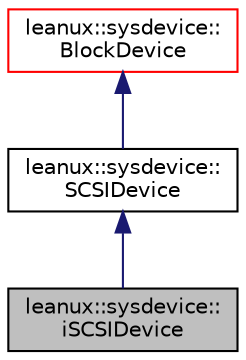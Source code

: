 digraph "leanux::sysdevice::iSCSIDevice"
{
 // LATEX_PDF_SIZE
  bgcolor="transparent";
  edge [fontname="Helvetica",fontsize="10",labelfontname="Helvetica",labelfontsize="10"];
  node [fontname="Helvetica",fontsize="10",shape=record];
  Node1 [label="leanux::sysdevice::\liSCSIDevice",height=0.2,width=0.4,color="black", fillcolor="grey75", style="filled", fontcolor="black",tooltip="Say yes to iSCSI devices."];
  Node2 -> Node1 [dir="back",color="midnightblue",fontsize="10",style="solid",fontname="Helvetica"];
  Node2 [label="leanux::sysdevice::\lSCSIDevice",height=0.2,width=0.4,color="black",URL="$classleanux_1_1sysdevice_1_1SCSIDevice.html",tooltip="Say yes to SCSI devices."];
  Node3 -> Node2 [dir="back",color="midnightblue",fontsize="10",style="solid",fontname="Helvetica"];
  Node3 [label="leanux::sysdevice::\lBlockDevice",height=0.2,width=0.4,color="red",URL="$classleanux_1_1sysdevice_1_1BlockDevice.html",tooltip="Generic block device."];
}
